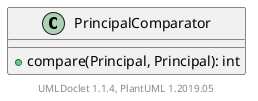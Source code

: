 @startuml

    class PrincipalComparator [[PrincipalComparator.html]] {
        +compare(Principal, Principal): int
    }


    center footer UMLDoclet 1.1.4, PlantUML 1.2019.05
@enduml
